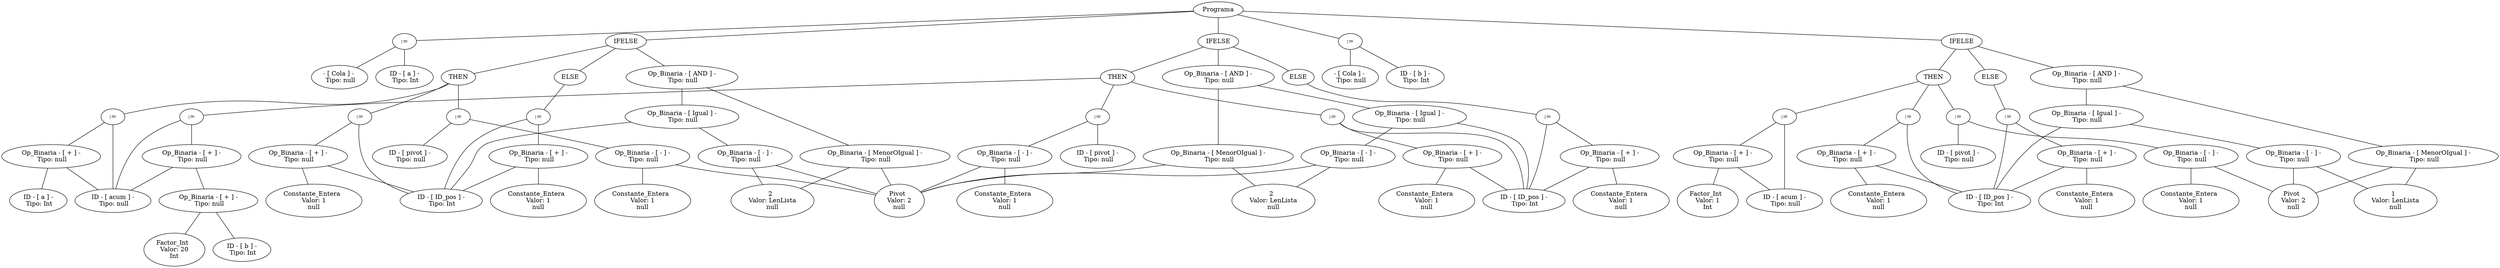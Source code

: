 graph G {nodo_programa[label="Programa"]
nodo_764308918[label=":="]
nodo_programa--nodo_764308918
nodo_485815673[label=" ID - [ a ] - 
 Tipo: Int"]
nodo_764308918--nodo_485815673
nodo_1299641336[label="- [ Cola ] - 
 Tipo: null"]
nodo_764308918--nodo_1299641336
nodo_410424423[label="IFELSE"]
nodo_programa--nodo_410424423
nodo_1190035432[label=" Op_Binaria - [ AND ] - 
 Tipo: null"]
nodo_410424423--nodo_1190035432
nodo_1963387170[label=" Op_Binaria - [ Igual ] - 
 Tipo: null"]
nodo_1190035432--nodo_1963387170
nodo_1323468230[label=" Op_Binaria - [ - ] - 
 Tipo: null"]
nodo_1963387170--nodo_1323468230
nodo_1645995473[label="2  
 Valor: LenLista 
null"]
nodo_1323468230--nodo_1645995473
nodo_1936628443[label="Pivot  
 Valor: 2 
null"]
nodo_1323468230--nodo_1936628443
nodo_1463801669[label=" ID - [ ID_pos ] - 
 Tipo: Int"]
nodo_1963387170--nodo_1463801669
nodo_355629945[label=" Op_Binaria - [ MenorOIgual ] - 
 Tipo: null"]
nodo_1190035432--nodo_355629945
nodo_1936628443[label="Pivot  
 Valor: 2 
null"]
nodo_355629945--nodo_1936628443
nodo_1645995473[label="2  
 Valor: LenLista 
null"]
nodo_355629945--nodo_1645995473
nodo_4104244231[label="THEN"]
nodo_410424423--nodo_4104244231
nodo_1327763628[label=":="]
nodo_4104244231--nodo_1327763628
nodo_1915503092[label=" ID - [ acum ] - 
 Tipo: null"]
nodo_1327763628--nodo_1915503092
nodo_1535128843[label=" Op_Binaria - [ + ] - 
 Tipo: null"]
nodo_1327763628--nodo_1535128843
nodo_1915503092[label=" ID - [ acum ] - 
 Tipo: null"]
nodo_1535128843--nodo_1915503092
nodo_200006406[label=" ID - [ a ] - 
 Tipo: Int"]
nodo_1535128843--nodo_200006406
nodo_1567581361[label=":="]
nodo_4104244231--nodo_1567581361
nodo_1463801669[label=" ID - [ ID_pos ] - 
 Tipo: Int"]
nodo_1567581361--nodo_1463801669
nodo_849460928[label=" Op_Binaria - [ + ] - 
 Tipo: null"]
nodo_1567581361--nodo_849460928
nodo_1463801669[label=" ID - [ ID_pos ] - 
 Tipo: Int"]
nodo_849460928--nodo_1463801669
nodo_580024961[label="Constante_Entera  
 Valor: 1 
null"]
nodo_849460928--nodo_580024961
nodo_2027961269[label=":="]
nodo_4104244231--nodo_2027961269
nodo_1586270964[label=" ID - [ pivot ] - 
 Tipo: null"]
nodo_2027961269--nodo_1586270964
nodo_1642360923[label=" Op_Binaria - [ - ] - 
 Tipo: null"]
nodo_2027961269--nodo_1642360923
nodo_1936628443[label="Pivot  
 Valor: 2 
null"]
nodo_1642360923--nodo_1936628443
nodo_1343441044[label="Constante_Entera  
 Valor: 1 
null"]
nodo_1642360923--nodo_1343441044
nodo_4104244232[label="ELSE"]
nodo_410424423--nodo_4104244232
nodo_693632176[label=":="]
nodo_4104244232--nodo_693632176
nodo_1463801669[label=" ID - [ ID_pos ] - 
 Tipo: Int"]
nodo_693632176--nodo_1463801669
nodo_326549596[label=" Op_Binaria - [ + ] - 
 Tipo: null"]
nodo_693632176--nodo_326549596
nodo_1463801669[label=" ID - [ ID_pos ] - 
 Tipo: Int"]
nodo_326549596--nodo_1463801669
nodo_1364335809[label="Constante_Entera  
 Valor: 1 
null"]
nodo_326549596--nodo_1364335809
nodo_458209687[label="IFELSE"]
nodo_programa--nodo_458209687
nodo_233530418[label=" Op_Binaria - [ AND ] - 
 Tipo: null"]
nodo_458209687--nodo_233530418
nodo_683287027[label=" Op_Binaria - [ Igual ] - 
 Tipo: null"]
nodo_233530418--nodo_683287027
nodo_1766822961[label=" Op_Binaria - [ - ] - 
 Tipo: null"]
nodo_683287027--nodo_1766822961
nodo_254413710[label="2  
 Valor: LenLista 
null"]
nodo_1766822961--nodo_254413710
nodo_1936628443[label="Pivot  
 Valor: 2 
null"]
nodo_1766822961--nodo_1936628443
nodo_1496724653[label=" ID - [ ID_pos ] - 
 Tipo: Int"]
nodo_683287027--nodo_1496724653
nodo_553264065[label=" Op_Binaria - [ MenorOIgual ] - 
 Tipo: null"]
nodo_233530418--nodo_553264065
nodo_1936628443[label="Pivot  
 Valor: 2 
null"]
nodo_553264065--nodo_1936628443
nodo_254413710[label="2  
 Valor: LenLista 
null"]
nodo_553264065--nodo_254413710
nodo_4582096871[label="THEN"]
nodo_458209687--nodo_4582096871
nodo_897697267[label=":="]
nodo_4582096871--nodo_897697267
nodo_1915503092[label=" ID - [ acum ] - 
 Tipo: null"]
nodo_897697267--nodo_1915503092
nodo_1789447862[label=" Op_Binaria - [ + ] - 
 Tipo: null"]
nodo_897697267--nodo_1789447862
nodo_1915503092[label=" ID - [ acum ] - 
 Tipo: null"]
nodo_1789447862--nodo_1915503092
nodo_2007328737[label=" Op_Binaria - [ + ] - 
 Tipo: null"]
nodo_1789447862--nodo_2007328737
nodo_2052001577[label="Factor_Int  
 Valor: 20 
Int"]
nodo_2007328737--nodo_2052001577
nodo_1160264930[label=" ID - [ b ] - 
 Tipo: Int"]
nodo_2007328737--nodo_1160264930
nodo_38997010[label=":="]
nodo_4582096871--nodo_38997010
nodo_1496724653[label=" ID - [ ID_pos ] - 
 Tipo: Int"]
nodo_38997010--nodo_1496724653
nodo_1942406066[label=" Op_Binaria - [ + ] - 
 Tipo: null"]
nodo_38997010--nodo_1942406066
nodo_1496724653[label=" ID - [ ID_pos ] - 
 Tipo: Int"]
nodo_1942406066--nodo_1496724653
nodo_1213415012[label="Constante_Entera  
 Valor: 1 
null"]
nodo_1942406066--nodo_1213415012
nodo_1688376486[label=":="]
nodo_4582096871--nodo_1688376486
nodo_2114664380[label=" ID - [ pivot ] - 
 Tipo: null"]
nodo_1688376486--nodo_2114664380
nodo_999661724[label=" Op_Binaria - [ - ] - 
 Tipo: null"]
nodo_1688376486--nodo_999661724
nodo_1936628443[label="Pivot  
 Valor: 2 
null"]
nodo_999661724--nodo_1936628443
nodo_1793329556[label="Constante_Entera  
 Valor: 1 
null"]
nodo_999661724--nodo_1793329556
nodo_4582096872[label="ELSE"]
nodo_458209687--nodo_4582096872
nodo_445884362[label=":="]
nodo_4582096872--nodo_445884362
nodo_1496724653[label=" ID - [ ID_pos ] - 
 Tipo: Int"]
nodo_445884362--nodo_1496724653
nodo_1031980531[label=" Op_Binaria - [ + ] - 
 Tipo: null"]
nodo_445884362--nodo_1031980531
nodo_1496724653[label=" ID - [ ID_pos ] - 
 Tipo: Int"]
nodo_1031980531--nodo_1496724653
nodo_721748895[label="Constante_Entera  
 Valor: 1 
null"]
nodo_1031980531--nodo_721748895
nodo_1637506559[label=":="]
nodo_programa--nodo_1637506559
nodo_1642534850[label=" ID - [ b ] - 
 Tipo: Int"]
nodo_1637506559--nodo_1642534850
nodo_1067938912[label="- [ Cola ] - 
 Tipo: null"]
nodo_1637506559--nodo_1067938912
nodo_1724731843[label="IFELSE"]
nodo_programa--nodo_1724731843
nodo_1305193908[label=" Op_Binaria - [ AND ] - 
 Tipo: null"]
nodo_1724731843--nodo_1305193908
nodo_1313953385[label=" Op_Binaria - [ Igual ] - 
 Tipo: null"]
nodo_1305193908--nodo_1313953385
nodo_399573350[label=" Op_Binaria - [ - ] - 
 Tipo: null"]
nodo_1313953385--nodo_399573350
nodo_463345942[label="1  
 Valor: LenLista 
null"]
nodo_399573350--nodo_463345942
nodo_1161082381[label="Pivot  
 Valor: 2 
null"]
nodo_399573350--nodo_1161082381
nodo_195600860[label=" ID - [ ID_pos ] - 
 Tipo: Int"]
nodo_1313953385--nodo_195600860
nodo_1334729950[label=" Op_Binaria - [ MenorOIgual ] - 
 Tipo: null"]
nodo_1305193908--nodo_1334729950
nodo_1161082381[label="Pivot  
 Valor: 2 
null"]
nodo_1334729950--nodo_1161082381
nodo_463345942[label="1  
 Valor: LenLista 
null"]
nodo_1334729950--nodo_463345942
nodo_17247318431[label="THEN"]
nodo_1724731843--nodo_17247318431
nodo_1347137144[label=":="]
nodo_17247318431--nodo_1347137144
nodo_997608398[label=" ID - [ acum ] - 
 Tipo: null"]
nodo_1347137144--nodo_997608398
nodo_1973336893[label=" Op_Binaria - [ + ] - 
 Tipo: null"]
nodo_1347137144--nodo_1973336893
nodo_997608398[label=" ID - [ acum ] - 
 Tipo: null"]
nodo_1973336893--nodo_997608398
nodo_598446861[label="Factor_Int  
 Valor: 1 
Int"]
nodo_1973336893--nodo_598446861
nodo_1212899836[label=":="]
nodo_17247318431--nodo_1212899836
nodo_195600860[label=" ID - [ ID_pos ] - 
 Tipo: Int"]
nodo_1212899836--nodo_195600860
nodo_1174290147[label=" Op_Binaria - [ + ] - 
 Tipo: null"]
nodo_1212899836--nodo_1174290147
nodo_195600860[label=" ID - [ ID_pos ] - 
 Tipo: Int"]
nodo_1174290147--nodo_195600860
nodo_1289696681[label="Constante_Entera  
 Valor: 1 
null"]
nodo_1174290147--nodo_1289696681
nodo_1285044316[label=":="]
nodo_17247318431--nodo_1285044316
nodo_1607460018[label=" ID - [ pivot ] - 
 Tipo: null"]
nodo_1285044316--nodo_1607460018
nodo_1811075214[label=" Op_Binaria - [ - ] - 
 Tipo: null"]
nodo_1285044316--nodo_1811075214
nodo_1161082381[label="Pivot  
 Valor: 2 
null"]
nodo_1811075214--nodo_1161082381
nodo_1588970020[label="Constante_Entera  
 Valor: 1 
null"]
nodo_1811075214--nodo_1588970020
nodo_17247318432[label="ELSE"]
nodo_1724731843--nodo_17247318432
nodo_1407343478[label=":="]
nodo_17247318432--nodo_1407343478
nodo_195600860[label=" ID - [ ID_pos ] - 
 Tipo: Int"]
nodo_1407343478--nodo_195600860
nodo_1940447180[label=" Op_Binaria - [ + ] - 
 Tipo: null"]
nodo_1407343478--nodo_1940447180
nodo_195600860[label=" ID - [ ID_pos ] - 
 Tipo: Int"]
nodo_1940447180--nodo_195600860
nodo_245565335[label="Constante_Entera  
 Valor: 1 
null"]
nodo_1940447180--nodo_245565335
}
